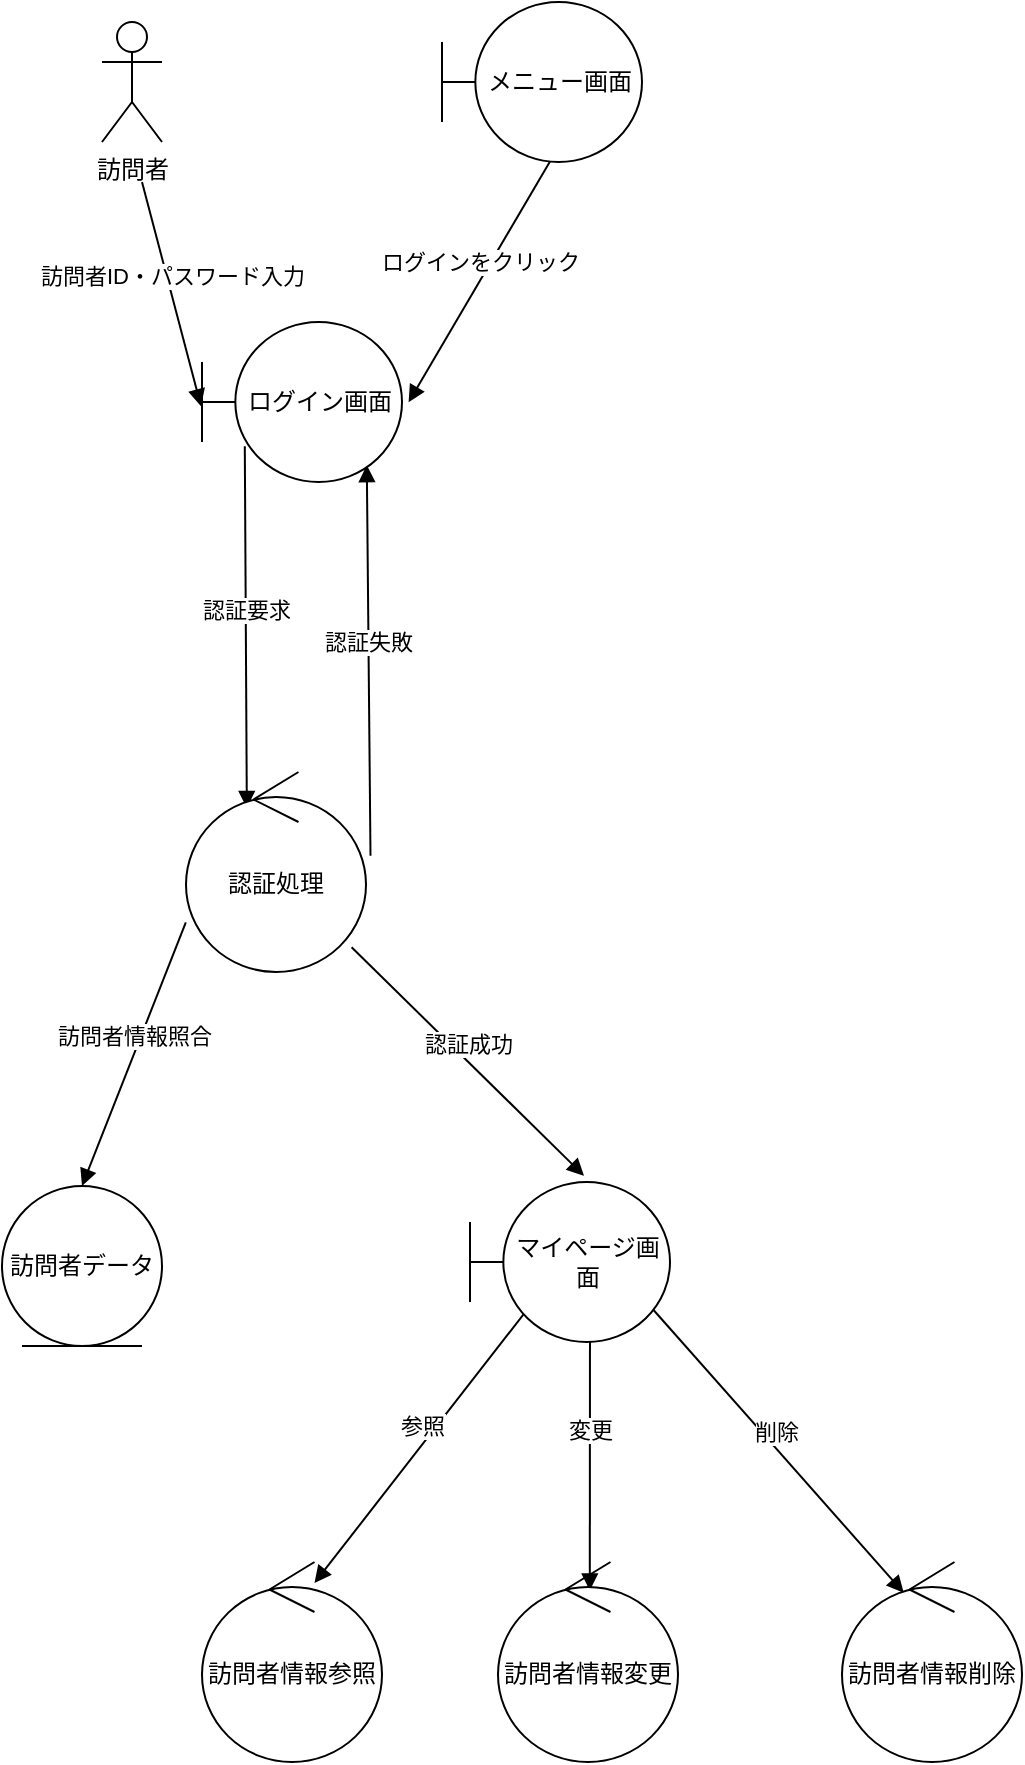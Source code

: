 <mxfile>
    <diagram id="Fr-UfEo_7UpLeRoa98SQ" name="ページ1">
        <mxGraphModel dx="223" dy="469" grid="1" gridSize="10" guides="1" tooltips="1" connect="1" arrows="1" fold="1" page="1" pageScale="1" pageWidth="827" pageHeight="1169" math="0" shadow="0">
            <root>
                <mxCell id="0"/>
                <mxCell id="1" parent="0"/>
                <mxCell id="2" value="訪問者" style="shape=umlActor;verticalLabelPosition=bottom;verticalAlign=top;html=1;" parent="1" vertex="1">
                    <mxGeometry x="90" y="60" width="30" height="60" as="geometry"/>
                </mxCell>
                <mxCell id="5" value="訪問者ID・パスワード入力" style="html=1;verticalAlign=bottom;endArrow=block;curved=0;rounded=0;entryX=-0.005;entryY=0.526;entryDx=0;entryDy=0;entryPerimeter=0;" parent="1" target="24" edge="1">
                    <mxGeometry width="80" relative="1" as="geometry">
                        <mxPoint x="110" y="140" as="sourcePoint"/>
                        <mxPoint x="132" y="260" as="targetPoint"/>
                    </mxGeometry>
                </mxCell>
                <mxCell id="6" value="ログインをクリック" style="html=1;verticalAlign=bottom;endArrow=block;curved=0;rounded=0;exitX=0.548;exitY=0.979;exitDx=0;exitDy=0;entryX=1.033;entryY=0.502;entryDx=0;entryDy=0;exitPerimeter=0;entryPerimeter=0;" parent="1" source="23" target="24" edge="1">
                    <mxGeometry width="80" relative="1" as="geometry">
                        <mxPoint x="313" y="130" as="sourcePoint"/>
                        <mxPoint x="252" y="260" as="targetPoint"/>
                    </mxGeometry>
                </mxCell>
                <mxCell id="11" value="認証要求" style="html=1;verticalAlign=bottom;endArrow=block;curved=0;rounded=0;exitX=0.214;exitY=0.776;exitDx=0;exitDy=0;entryX=0.338;entryY=0.18;entryDx=0;entryDy=0;exitPerimeter=0;entryPerimeter=0;" parent="1" source="24" target="25" edge="1">
                    <mxGeometry width="80" relative="1" as="geometry">
                        <mxPoint x="162" y="290" as="sourcePoint"/>
                        <mxPoint x="162" y="450" as="targetPoint"/>
                    </mxGeometry>
                </mxCell>
                <mxCell id="12" value="認証失敗" style="html=1;verticalAlign=bottom;endArrow=block;curved=0;rounded=0;entryX=0.824;entryY=0.895;entryDx=0;entryDy=0;entryPerimeter=0;exitX=1.025;exitY=0.419;exitDx=0;exitDy=0;exitPerimeter=0;" parent="1" source="25" target="24" edge="1">
                    <mxGeometry width="80" relative="1" as="geometry">
                        <mxPoint x="210" y="450" as="sourcePoint"/>
                        <mxPoint x="222" y="290" as="targetPoint"/>
                    </mxGeometry>
                </mxCell>
                <mxCell id="14" value="訪問者情報照合" style="html=1;verticalAlign=bottom;endArrow=block;curved=0;rounded=0;exitX=-0.001;exitY=0.752;exitDx=0;exitDy=0;entryX=0.5;entryY=0;entryDx=0;entryDy=0;exitPerimeter=0;" parent="1" source="25" target="26" edge="1">
                    <mxGeometry width="80" relative="1" as="geometry">
                        <mxPoint x="132" y="510" as="sourcePoint"/>
                        <mxPoint x="80.0" y="642" as="targetPoint"/>
                    </mxGeometry>
                </mxCell>
                <mxCell id="16" value="認証成功" style="html=1;verticalAlign=bottom;endArrow=block;curved=0;rounded=0;entryX=0.57;entryY=-0.039;entryDx=0;entryDy=0;exitX=0.92;exitY=0.876;exitDx=0;exitDy=0;exitPerimeter=0;entryPerimeter=0;" parent="1" source="25" target="27" edge="1">
                    <mxGeometry width="80" relative="1" as="geometry">
                        <mxPoint x="206.4" y="510.24" as="sourcePoint"/>
                        <mxPoint x="334" y="642" as="targetPoint"/>
                    </mxGeometry>
                </mxCell>
                <mxCell id="18" value="変更" style="html=1;verticalAlign=bottom;endArrow=block;curved=0;rounded=0;exitX=0.5;exitY=1;exitDx=0;exitDy=0;entryX=0.51;entryY=0.143;entryDx=0;entryDy=0;entryPerimeter=0;" parent="1" target="31" edge="1">
                    <mxGeometry width="80" relative="1" as="geometry">
                        <mxPoint x="334" y="702" as="sourcePoint"/>
                        <mxPoint x="334" y="840" as="targetPoint"/>
                    </mxGeometry>
                </mxCell>
                <mxCell id="20" value="参照" style="html=1;verticalAlign=bottom;endArrow=block;curved=0;rounded=0;entryX=0.625;entryY=0.105;entryDx=0;entryDy=0;entryPerimeter=0;exitX=0.25;exitY=1;exitDx=0;exitDy=0;" parent="1" target="29" edge="1">
                    <mxGeometry width="80" relative="1" as="geometry">
                        <mxPoint x="304" y="702" as="sourcePoint"/>
                        <mxPoint x="158.16" y="839.9" as="targetPoint"/>
                    </mxGeometry>
                </mxCell>
                <mxCell id="22" value="削除" style="html=1;verticalAlign=bottom;endArrow=block;curved=0;rounded=0;exitX=0.75;exitY=1;exitDx=0;exitDy=0;entryX=0.343;entryY=0.154;entryDx=0;entryDy=0;entryPerimeter=0;" parent="1" target="32" edge="1">
                    <mxGeometry width="80" relative="1" as="geometry">
                        <mxPoint x="364" y="702" as="sourcePoint"/>
                        <mxPoint x="490" y="840" as="targetPoint"/>
                    </mxGeometry>
                </mxCell>
                <mxCell id="23" value="メニュー画面" style="shape=umlBoundary;whiteSpace=wrap;html=1;" vertex="1" parent="1">
                    <mxGeometry x="260" y="50" width="100" height="80" as="geometry"/>
                </mxCell>
                <mxCell id="24" value="ログイン画面" style="shape=umlBoundary;whiteSpace=wrap;html=1;" vertex="1" parent="1">
                    <mxGeometry x="140" y="210" width="100" height="80" as="geometry"/>
                </mxCell>
                <mxCell id="25" value="認証処理" style="ellipse;shape=umlControl;whiteSpace=wrap;html=1;" vertex="1" parent="1">
                    <mxGeometry x="132" y="435" width="90" height="100" as="geometry"/>
                </mxCell>
                <mxCell id="26" value="訪問者データ" style="ellipse;shape=umlEntity;whiteSpace=wrap;html=1;" vertex="1" parent="1">
                    <mxGeometry x="40" y="642" width="80" height="80" as="geometry"/>
                </mxCell>
                <mxCell id="27" value="マイページ画面" style="shape=umlBoundary;whiteSpace=wrap;html=1;" vertex="1" parent="1">
                    <mxGeometry x="274" y="640" width="100" height="80" as="geometry"/>
                </mxCell>
                <mxCell id="29" value="訪問者情報参照" style="ellipse;shape=umlControl;whiteSpace=wrap;html=1;" vertex="1" parent="1">
                    <mxGeometry x="140" y="830" width="90" height="100" as="geometry"/>
                </mxCell>
                <mxCell id="31" value="訪問者情報変更" style="ellipse;shape=umlControl;whiteSpace=wrap;html=1;" vertex="1" parent="1">
                    <mxGeometry x="288" y="830" width="90" height="100" as="geometry"/>
                </mxCell>
                <mxCell id="32" value="訪問者情報削除" style="ellipse;shape=umlControl;whiteSpace=wrap;html=1;" vertex="1" parent="1">
                    <mxGeometry x="460" y="830" width="90" height="100" as="geometry"/>
                </mxCell>
            </root>
        </mxGraphModel>
    </diagram>
</mxfile>